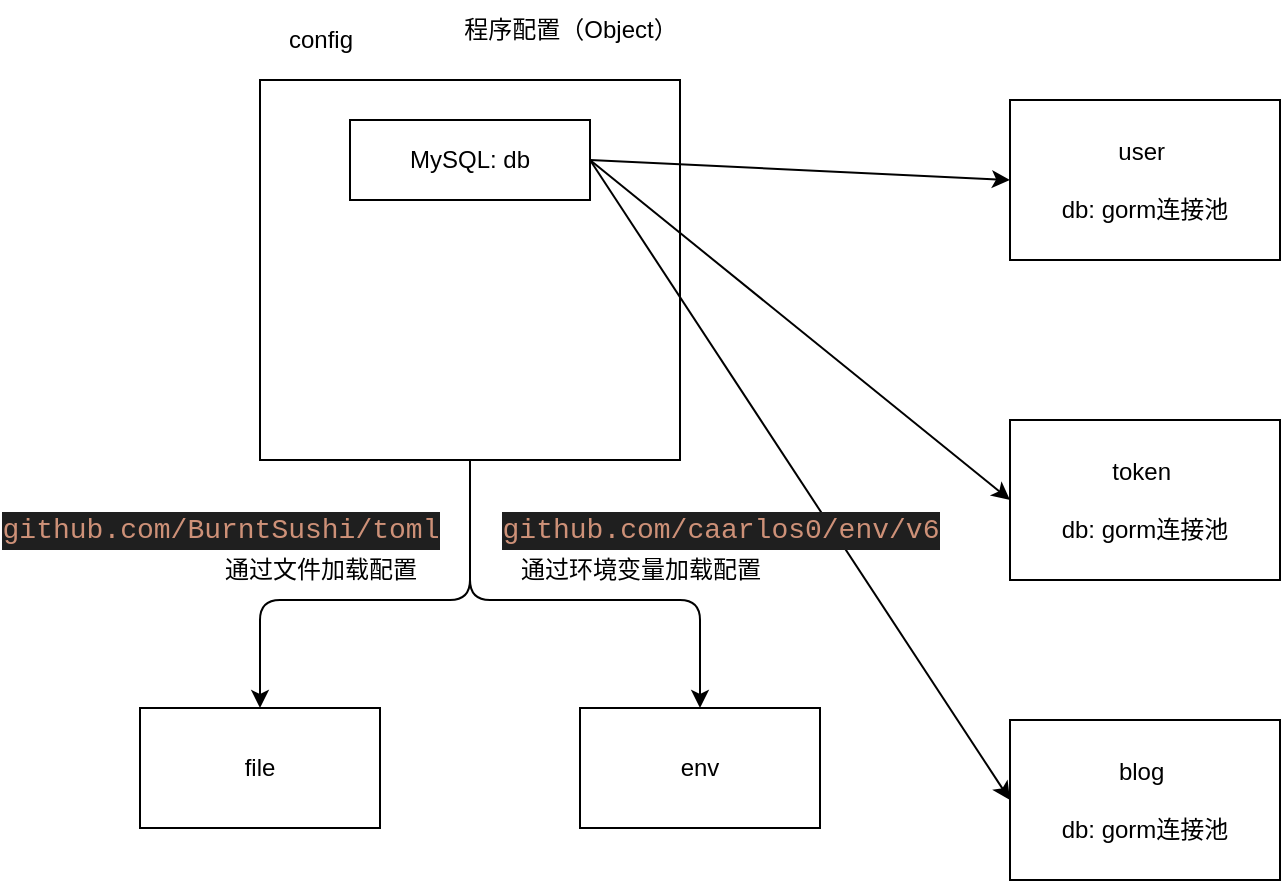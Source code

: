 <mxfile>
    <diagram id="nX1FRNWOpCF5o564hndl" name="Page-1">
        <mxGraphModel dx="744" dy="571" grid="1" gridSize="10" guides="1" tooltips="1" connect="1" arrows="1" fold="1" page="1" pageScale="1" pageWidth="1169" pageHeight="827" background="none" math="0" shadow="0">
            <root>
                <mxCell id="0"/>
                <mxCell id="1" parent="0"/>
                <mxCell id="2" value="" style="rounded=0;whiteSpace=wrap;html=1;" vertex="1" parent="1">
                    <mxGeometry x="150" y="100" width="210" height="190" as="geometry"/>
                </mxCell>
                <mxCell id="3" value="MySQL: db" style="rounded=0;whiteSpace=wrap;html=1;" vertex="1" parent="1">
                    <mxGeometry x="195" y="120" width="120" height="40" as="geometry"/>
                </mxCell>
                <mxCell id="4" value="config" style="text;html=1;align=center;verticalAlign=middle;resizable=0;points=[];autosize=1;strokeColor=none;fillColor=none;" vertex="1" parent="1">
                    <mxGeometry x="150" y="65" width="60" height="30" as="geometry"/>
                </mxCell>
                <mxCell id="5" value="程序配置（Object）" style="text;html=1;align=center;verticalAlign=middle;resizable=0;points=[];autosize=1;strokeColor=none;fillColor=none;" vertex="1" parent="1">
                    <mxGeometry x="240" y="60" width="130" height="30" as="geometry"/>
                </mxCell>
                <mxCell id="6" value="user&amp;nbsp;&lt;br&gt;&lt;br&gt;db: gorm连接池" style="rounded=0;whiteSpace=wrap;html=1;" vertex="1" parent="1">
                    <mxGeometry x="525" y="110" width="135" height="80" as="geometry"/>
                </mxCell>
                <mxCell id="7" value="token&amp;nbsp;&lt;br&gt;&lt;br&gt;db: gorm连接池" style="rounded=0;whiteSpace=wrap;html=1;" vertex="1" parent="1">
                    <mxGeometry x="525" y="270" width="135" height="80" as="geometry"/>
                </mxCell>
                <mxCell id="8" value="blog&amp;nbsp;&lt;br&gt;&lt;br&gt;db: gorm连接池" style="rounded=0;whiteSpace=wrap;html=1;" vertex="1" parent="1">
                    <mxGeometry x="525" y="420" width="135" height="80" as="geometry"/>
                </mxCell>
                <mxCell id="9" value="" style="endArrow=classic;html=1;entryX=0;entryY=0.5;entryDx=0;entryDy=0;exitX=1;exitY=0.5;exitDx=0;exitDy=0;" edge="1" parent="1" source="3" target="6">
                    <mxGeometry width="50" height="50" relative="1" as="geometry">
                        <mxPoint x="380" y="290" as="sourcePoint"/>
                        <mxPoint x="410" y="250" as="targetPoint"/>
                    </mxGeometry>
                </mxCell>
                <mxCell id="10" value="" style="endArrow=classic;html=1;entryX=0;entryY=0.5;entryDx=0;entryDy=0;exitX=1;exitY=0.5;exitDx=0;exitDy=0;" edge="1" parent="1" source="3" target="7">
                    <mxGeometry width="50" height="50" relative="1" as="geometry">
                        <mxPoint x="360" y="300" as="sourcePoint"/>
                        <mxPoint x="410" y="250" as="targetPoint"/>
                    </mxGeometry>
                </mxCell>
                <mxCell id="11" value="" style="endArrow=classic;html=1;entryX=0;entryY=0.5;entryDx=0;entryDy=0;exitX=1;exitY=0.5;exitDx=0;exitDy=0;" edge="1" parent="1" source="3" target="8">
                    <mxGeometry width="50" height="50" relative="1" as="geometry">
                        <mxPoint x="290" y="450" as="sourcePoint"/>
                        <mxPoint x="340" y="400" as="targetPoint"/>
                    </mxGeometry>
                </mxCell>
                <mxCell id="12" value="file" style="rounded=0;whiteSpace=wrap;html=1;" vertex="1" parent="1">
                    <mxGeometry x="90" y="414" width="120" height="60" as="geometry"/>
                </mxCell>
                <mxCell id="13" value="env" style="rounded=0;whiteSpace=wrap;html=1;" vertex="1" parent="1">
                    <mxGeometry x="310" y="414" width="120" height="60" as="geometry"/>
                </mxCell>
                <mxCell id="14" value="" style="endArrow=classic;html=1;entryX=0.5;entryY=0;entryDx=0;entryDy=0;exitX=0.5;exitY=1;exitDx=0;exitDy=0;" edge="1" parent="1" source="2" target="12">
                    <mxGeometry width="50" height="50" relative="1" as="geometry">
                        <mxPoint x="360" y="300" as="sourcePoint"/>
                        <mxPoint x="410" y="250" as="targetPoint"/>
                        <Array as="points">
                            <mxPoint x="255" y="360"/>
                            <mxPoint x="150" y="360"/>
                        </Array>
                    </mxGeometry>
                </mxCell>
                <mxCell id="15" value="" style="endArrow=classic;html=1;exitX=0.5;exitY=1;exitDx=0;exitDy=0;entryX=0.5;entryY=0;entryDx=0;entryDy=0;" edge="1" parent="1" source="2" target="13">
                    <mxGeometry width="50" height="50" relative="1" as="geometry">
                        <mxPoint x="360" y="300" as="sourcePoint"/>
                        <mxPoint x="410" y="250" as="targetPoint"/>
                        <Array as="points">
                            <mxPoint x="255" y="360"/>
                            <mxPoint x="370" y="360"/>
                        </Array>
                    </mxGeometry>
                </mxCell>
                <mxCell id="16" value="通过文件加载配置" style="text;html=1;align=center;verticalAlign=middle;resizable=0;points=[];autosize=1;strokeColor=none;fillColor=none;" vertex="1" parent="1">
                    <mxGeometry x="120" y="330" width="120" height="30" as="geometry"/>
                </mxCell>
                <mxCell id="17" value="通过环境变量加载配置" style="text;html=1;align=center;verticalAlign=middle;resizable=0;points=[];autosize=1;strokeColor=none;fillColor=none;" vertex="1" parent="1">
                    <mxGeometry x="270" y="330" width="140" height="30" as="geometry"/>
                </mxCell>
                <mxCell id="18" value="&lt;div style=&quot;color: rgb(204, 204, 204); background-color: rgb(31, 31, 31); font-family: Consolas, &amp;quot;Courier New&amp;quot;, monospace; font-size: 14px; line-height: 19px;&quot;&gt;&lt;span style=&quot;color: #ce9178;&quot;&gt;github.com/BurntSushi/toml&lt;/span&gt;&lt;/div&gt;" style="text;html=1;align=center;verticalAlign=middle;resizable=0;points=[];autosize=1;strokeColor=none;fillColor=none;" vertex="1" parent="1">
                    <mxGeometry x="20" y="310" width="220" height="30" as="geometry"/>
                </mxCell>
                <mxCell id="19" value="&lt;div style=&quot;color: rgb(204, 204, 204); background-color: rgb(31, 31, 31); font-family: Consolas, &amp;quot;Courier New&amp;quot;, monospace; font-size: 14px; line-height: 19px;&quot;&gt;&lt;span style=&quot;color: #ce9178;&quot;&gt;github.com/caarlos0/env/v6&lt;/span&gt;&lt;/div&gt;" style="text;html=1;align=center;verticalAlign=middle;resizable=0;points=[];autosize=1;strokeColor=none;fillColor=none;" vertex="1" parent="1">
                    <mxGeometry x="270" y="310" width="220" height="30" as="geometry"/>
                </mxCell>
            </root>
        </mxGraphModel>
    </diagram>
</mxfile>